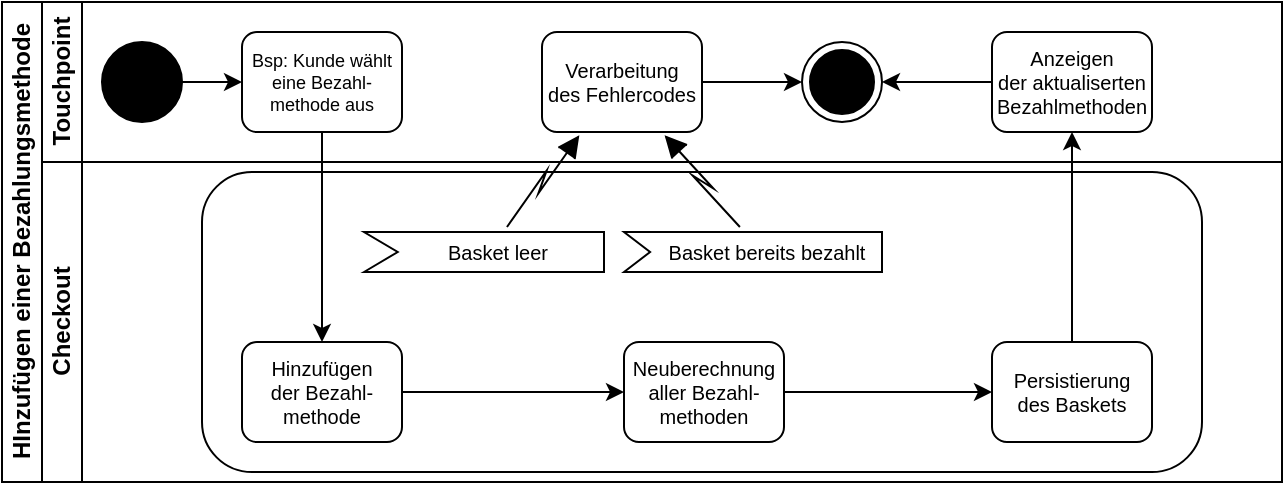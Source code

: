 <mxfile version="15.7.3" type="device"><diagram id="RDk24GzV_B2SpKQfvwF1" name="Seite-1"><mxGraphModel dx="1102" dy="198" grid="1" gridSize="10" guides="1" tooltips="1" connect="1" arrows="1" fold="1" page="1" pageScale="1" pageWidth="1169" pageHeight="827" math="0" shadow="0"><root><mxCell id="0"/><mxCell id="1" parent="0"/><mxCell id="A6BX03hDbD5BuZKTObG1-34" value="HInzufügen einer Bezahlungsmethode" style="swimlane;html=1;childLayout=stackLayout;resizeParent=1;resizeParentMax=0;horizontal=0;startSize=20;horizontalStack=0;fontColor=#000000;strokeColor=#000000;fontSize=12;fillColor=none;" parent="1" vertex="1"><mxGeometry x="10" y="1130" width="640" height="240" as="geometry"/></mxCell><mxCell id="A6BX03hDbD5BuZKTObG1-35" value="Touchpoint" style="swimlane;html=1;startSize=20;horizontal=0;fontColor=#000000;strokeColor=#000000;fillColor=none;" parent="A6BX03hDbD5BuZKTObG1-34" vertex="1"><mxGeometry x="20" width="620" height="80" as="geometry"/></mxCell><mxCell id="A6BX03hDbD5BuZKTObG1-36" value="" style="edgeStyle=orthogonalEdgeStyle;rounded=0;orthogonalLoop=1;jettySize=auto;html=1;fontColor=#000000;strokeColor=#000000;" parent="A6BX03hDbD5BuZKTObG1-35" source="A6BX03hDbD5BuZKTObG1-37" target="A6BX03hDbD5BuZKTObG1-38" edge="1"><mxGeometry relative="1" as="geometry"/></mxCell><mxCell id="A6BX03hDbD5BuZKTObG1-37" value="" style="ellipse;whiteSpace=wrap;html=1;fontColor=#000000;strokeColor=#000000;fillColor=#000000;" parent="A6BX03hDbD5BuZKTObG1-35" vertex="1"><mxGeometry x="30" y="20" width="40" height="40" as="geometry"/></mxCell><mxCell id="A6BX03hDbD5BuZKTObG1-38" value="Bsp: Kunde wählt&#10;eine Bezahl-&#10;methode aus" style="rounded=1;fontFamily=Helvetica;fontSize=9;fontColor=#000000;align=center;strokeColor=#000000;fillColor=#FFFFFF;" parent="A6BX03hDbD5BuZKTObG1-35" vertex="1"><mxGeometry x="100" y="15" width="80" height="50" as="geometry"/></mxCell><mxCell id="A6BX03hDbD5BuZKTObG1-39" style="edgeStyle=orthogonalEdgeStyle;rounded=0;orthogonalLoop=1;jettySize=auto;html=1;fontSize=10;fontColor=#000000;strokeColor=#000000;" parent="A6BX03hDbD5BuZKTObG1-35" source="A6BX03hDbD5BuZKTObG1-40" target="A6BX03hDbD5BuZKTObG1-41" edge="1"><mxGeometry relative="1" as="geometry"/></mxCell><mxCell id="A6BX03hDbD5BuZKTObG1-40" value="Verarbeitung&#10;des Fehlercodes" style="rounded=1;fontFamily=Helvetica;fontSize=10;fontColor=#000000;align=center;strokeColor=#000000;fillColor=#FFFFFF;" parent="A6BX03hDbD5BuZKTObG1-35" vertex="1"><mxGeometry x="250" y="15" width="80" height="50" as="geometry"/></mxCell><mxCell id="A6BX03hDbD5BuZKTObG1-41" value="" style="ellipse;html=1;shape=endState;fillColor=#000000;strokeColor=#000000;fontSize=10;fontColor=#000000;" parent="A6BX03hDbD5BuZKTObG1-35" vertex="1"><mxGeometry x="380" y="20" width="40" height="40" as="geometry"/></mxCell><mxCell id="A6BX03hDbD5BuZKTObG1-42" style="edgeStyle=orthogonalEdgeStyle;rounded=0;orthogonalLoop=1;jettySize=auto;html=1;entryX=1;entryY=0.5;entryDx=0;entryDy=0;fontSize=11;fontColor=#000000;strokeColor=#000000;" parent="A6BX03hDbD5BuZKTObG1-35" source="A6BX03hDbD5BuZKTObG1-43" target="A6BX03hDbD5BuZKTObG1-41" edge="1"><mxGeometry relative="1" as="geometry"/></mxCell><mxCell id="A6BX03hDbD5BuZKTObG1-43" value="Anzeigen&#10;der aktualiserten&#10;Bezahlmethoden" style="rounded=1;fontFamily=Helvetica;fontSize=10;fontColor=#000000;align=center;strokeColor=#000000;fillColor=#FFFFFF;" parent="A6BX03hDbD5BuZKTObG1-35" vertex="1"><mxGeometry x="475" y="15" width="80" height="50" as="geometry"/></mxCell><mxCell id="A6BX03hDbD5BuZKTObG1-44" value="Checkout" style="swimlane;html=1;startSize=20;horizontal=0;fontColor=#000000;strokeColor=#000000;fillColor=none;" parent="A6BX03hDbD5BuZKTObG1-34" vertex="1"><mxGeometry x="20" y="80" width="620" height="160" as="geometry"/></mxCell><mxCell id="18FPa5ttCnB7jV692kPx-1" value="" style="html=1;align=right;verticalAlign=top;rounded=1;absoluteArcSize=1;arcSize=50;dashed=0;spacingTop=10;spacingRight=30;sketch=0;fillStyle=auto;fillColor=none;strokeColor=#000000;" parent="A6BX03hDbD5BuZKTObG1-44" vertex="1"><mxGeometry x="80" y="5" width="500" height="150" as="geometry"/></mxCell><mxCell id="18FPa5ttCnB7jV692kPx-6" style="edgeStyle=orthogonalEdgeStyle;rounded=0;orthogonalLoop=1;jettySize=auto;html=1;strokeColor=#000000;" parent="A6BX03hDbD5BuZKTObG1-44" source="A6BX03hDbD5BuZKTObG1-46" target="A6BX03hDbD5BuZKTObG1-49" edge="1"><mxGeometry relative="1" as="geometry"/></mxCell><mxCell id="A6BX03hDbD5BuZKTObG1-46" value="Hinzufügen&#10;der Bezahl-&#10;methode" style="rounded=1;fontFamily=Helvetica;fontSize=10;fontColor=#000000;align=center;strokeColor=#000000;fillColor=#FFFFFF;" parent="A6BX03hDbD5BuZKTObG1-44" vertex="1"><mxGeometry x="100" y="90" width="80" height="50" as="geometry"/></mxCell><mxCell id="A6BX03hDbD5BuZKTObG1-48" style="edgeStyle=orthogonalEdgeStyle;rounded=0;orthogonalLoop=1;jettySize=auto;html=1;fontSize=11;fontColor=#000000;strokeColor=#000000;" parent="A6BX03hDbD5BuZKTObG1-44" source="A6BX03hDbD5BuZKTObG1-49" target="A6BX03hDbD5BuZKTObG1-62" edge="1"><mxGeometry relative="1" as="geometry"/></mxCell><mxCell id="A6BX03hDbD5BuZKTObG1-49" value="Neuberechnung&#10;aller Bezahl-&#10;methoden" style="rounded=1;fontFamily=Helvetica;fontSize=10;fontColor=#000000;align=center;strokeColor=#000000;fillColor=#FFFFFF;" parent="A6BX03hDbD5BuZKTObG1-44" vertex="1"><mxGeometry x="291" y="90" width="80" height="50" as="geometry"/></mxCell><mxCell id="A6BX03hDbD5BuZKTObG1-62" value="Persistierung&#10;des Baskets" style="rounded=1;fontFamily=Helvetica;fontSize=10;fontColor=#000000;align=center;strokeColor=#000000;fillColor=#FFFFFF;" parent="A6BX03hDbD5BuZKTObG1-44" vertex="1"><mxGeometry x="475" y="90" width="80" height="50" as="geometry"/></mxCell><mxCell id="18FPa5ttCnB7jV692kPx-2" value="Basket leer" style="shape=mxgraph.infographic.ribbonSimple;notch1=16.86;notch2=0;align=center;verticalAlign=middle;fontSize=10;fontStyle=0;fillColor=#FFFFFF;flipH=0;spacingRight=0;spacingLeft=14;rounded=1;sketch=0;fillStyle=auto;strokeColor=#000000;fontColor=#000000;" parent="A6BX03hDbD5BuZKTObG1-44" vertex="1"><mxGeometry x="161" y="35" width="120" height="20" as="geometry"/></mxCell><mxCell id="18FPa5ttCnB7jV692kPx-3" value="Basket bereits bezahlt" style="shape=mxgraph.infographic.ribbonSimple;notch1=13.05;notch2=0;align=center;verticalAlign=middle;fontSize=10;fontStyle=0;fillColor=#FFFFFF;flipH=0;spacingRight=0;spacingLeft=14;rounded=1;sketch=0;fillStyle=auto;strokeColor=#000000;fontColor=#000000;" parent="A6BX03hDbD5BuZKTObG1-44" vertex="1"><mxGeometry x="291" y="35" width="129" height="20" as="geometry"/></mxCell><mxCell id="A6BX03hDbD5BuZKTObG1-63" style="edgeStyle=orthogonalEdgeStyle;rounded=0;orthogonalLoop=1;jettySize=auto;html=1;fontSize=10;fontColor=#000000;strokeColor=#000000;" parent="A6BX03hDbD5BuZKTObG1-34" source="A6BX03hDbD5BuZKTObG1-38" target="A6BX03hDbD5BuZKTObG1-46" edge="1"><mxGeometry relative="1" as="geometry"/></mxCell><mxCell id="A6BX03hDbD5BuZKTObG1-66" style="edgeStyle=orthogonalEdgeStyle;rounded=0;orthogonalLoop=1;jettySize=auto;html=1;fontSize=11;fontColor=#000000;strokeColor=#000000;" parent="A6BX03hDbD5BuZKTObG1-34" source="A6BX03hDbD5BuZKTObG1-62" target="A6BX03hDbD5BuZKTObG1-43" edge="1"><mxGeometry relative="1" as="geometry"/></mxCell><mxCell id="18FPa5ttCnB7jV692kPx-4" value="" style="shape=mxgraph.lean_mapping.electronic_info_flow_edge;html=1;rounded=0;fontSize=12;fontColor=#000000;endArrow=classic;endFill=1;strokeColor=#000000;entryX=0.25;entryY=1;entryDx=0;entryDy=0;exitX=0;exitY=0;exitDx=69.5;exitDy=0;exitPerimeter=0;" parent="A6BX03hDbD5BuZKTObG1-34" source="18FPa5ttCnB7jV692kPx-2" target="A6BX03hDbD5BuZKTObG1-40" edge="1"><mxGeometry width="160" relative="1" as="geometry"><mxPoint x="-18" y="-1175" as="sourcePoint"/><mxPoint x="311" y="70" as="targetPoint"/><Array as="points"><mxPoint x="251" y="95"/></Array></mxGeometry></mxCell><mxCell id="18FPa5ttCnB7jV692kPx-5" value="" style="shape=mxgraph.lean_mapping.electronic_info_flow_edge;html=1;rounded=0;fontSize=12;fontColor=#000000;endArrow=classic;endFill=1;strokeColor=#000000;entryX=0.75;entryY=1;entryDx=0;entryDy=0;exitX=0;exitY=0;exitDx=60;exitDy=0;exitPerimeter=0;" parent="A6BX03hDbD5BuZKTObG1-34" source="18FPa5ttCnB7jV692kPx-3" target="A6BX03hDbD5BuZKTObG1-40" edge="1"><mxGeometry width="160" relative="1" as="geometry"><mxPoint x="720" y="-1515" as="sourcePoint"/><mxPoint x="351" y="70" as="targetPoint"/><Array as="points"><mxPoint x="351" y="95"/></Array></mxGeometry></mxCell></root></mxGraphModel></diagram></mxfile>